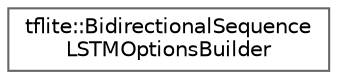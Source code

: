 digraph "Graphical Class Hierarchy"
{
 // LATEX_PDF_SIZE
  bgcolor="transparent";
  edge [fontname=Helvetica,fontsize=10,labelfontname=Helvetica,labelfontsize=10];
  node [fontname=Helvetica,fontsize=10,shape=box,height=0.2,width=0.4];
  rankdir="LR";
  Node0 [id="Node000000",label="tflite::BidirectionalSequence\lLSTMOptionsBuilder",height=0.2,width=0.4,color="grey40", fillcolor="white", style="filled",URL="$structtflite_1_1_bidirectional_sequence_l_s_t_m_options_builder.html",tooltip=" "];
}
